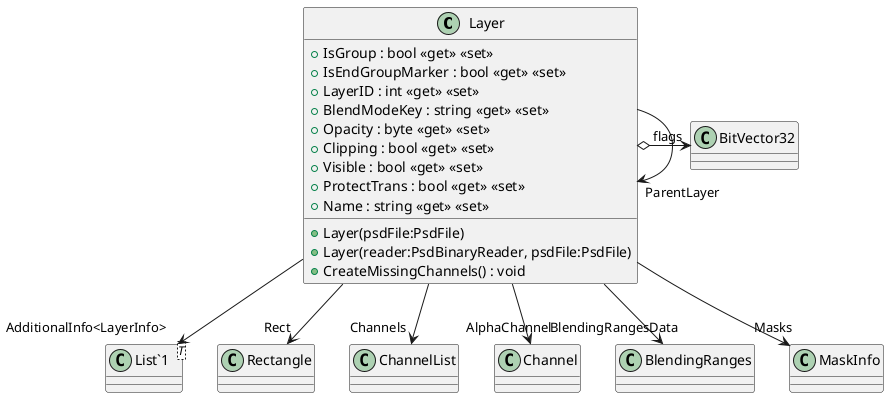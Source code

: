 @startuml
class Layer {
    + IsGroup : bool <<get>> <<set>>
    + IsEndGroupMarker : bool <<get>> <<set>>
    + LayerID : int <<get>> <<set>>
    + BlendModeKey : string <<get>> <<set>>
    + Opacity : byte <<get>> <<set>>
    + Clipping : bool <<get>> <<set>>
    + Visible : bool <<get>> <<set>>
    + ProtectTrans : bool <<get>> <<set>>
    + Name : string <<get>> <<set>>
    + Layer(psdFile:PsdFile)
    + Layer(reader:PsdBinaryReader, psdFile:PsdFile)
    + CreateMissingChannels() : void
}
class "List`1"<T> {
}
Layer --> "Rect" Rectangle
Layer --> "ParentLayer" Layer
Layer --> "Channels" ChannelList
Layer --> "AlphaChannel" Channel
Layer o-> "flags" BitVector32
Layer --> "BlendingRangesData" BlendingRanges
Layer --> "Masks" MaskInfo
Layer --> "AdditionalInfo<LayerInfo>" "List`1"
@enduml
